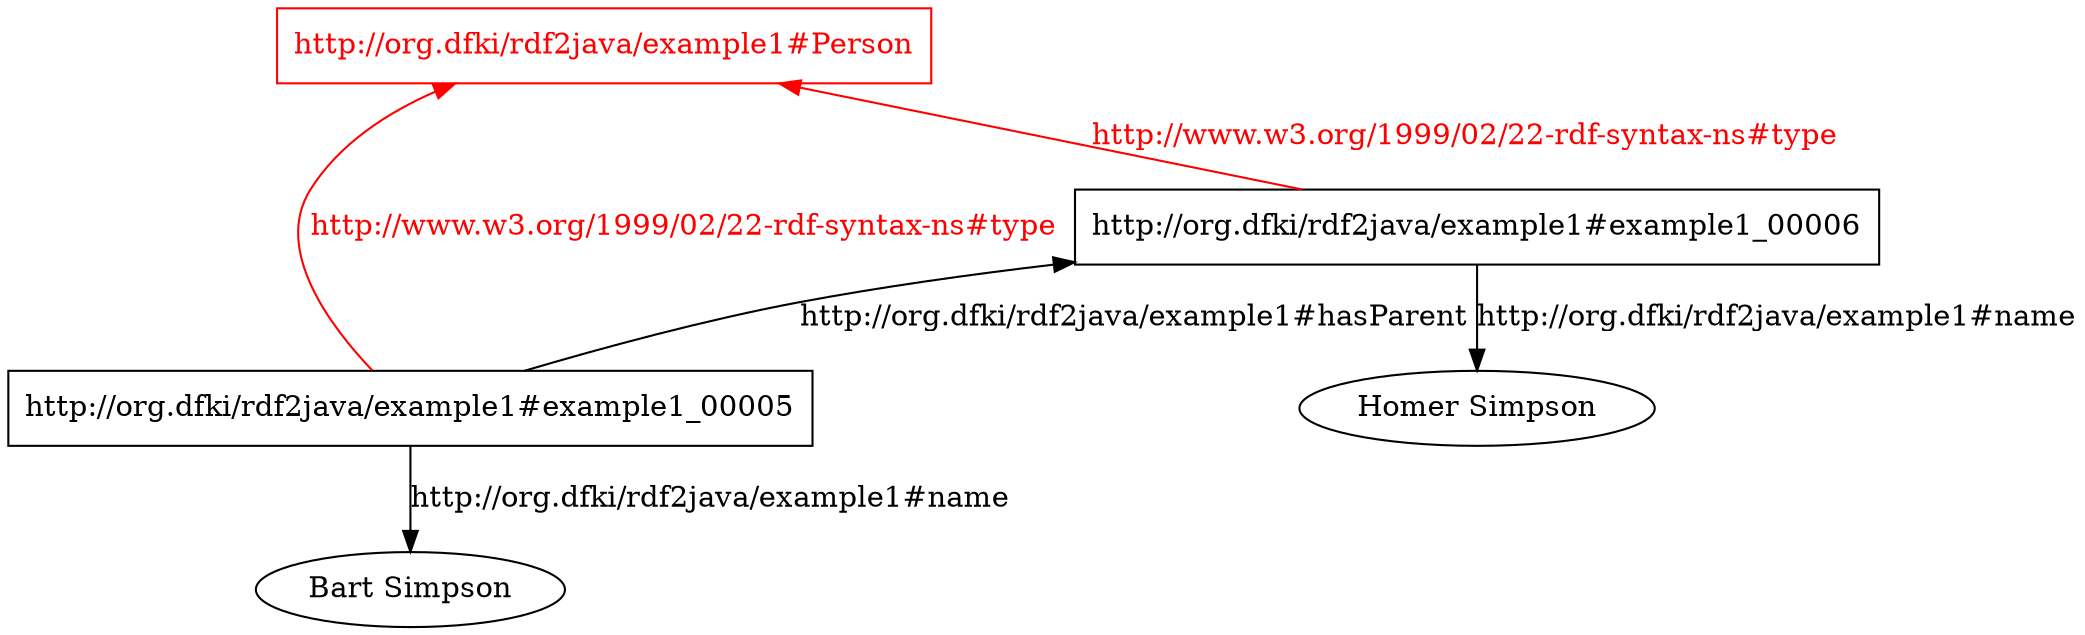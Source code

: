 digraph "example1" {

    graph [font="Arial"]

    "http://org.dfki/rdf2java/example1#Person" [shape=box, color="0.0,1.0,1.0", fontcolor="0.0,1.0,1.0"]

    "http://org.dfki/rdf2java/example1#example1_00005" [shape=box]
    "http://org.dfki/rdf2java/example1#Person" -> "http://org.dfki/rdf2java/example1#example1_00005" [dir=back, label="http://www.w3.org/1999/02/22-rdf-syntax-ns#type", color="0.0,1.0,1.0", fontcolor="0.0,1.0,1.0"]
    "http://org.dfki/rdf2java/example1#example1_00006" -> "http://org.dfki/rdf2java/example1#example1_00005" [dir=back, label="http://org.dfki/rdf2java/example1#hasParent"]
    "http://org.dfki/rdf2java/example1#example1_00005" -> "Bart Simpson" [label="http://org.dfki/rdf2java/example1#name"]

    "http://org.dfki/rdf2java/example1#example1_00006" [shape=box]
    "http://org.dfki/rdf2java/example1#Person" -> "http://org.dfki/rdf2java/example1#example1_00006" [dir=back, label="http://www.w3.org/1999/02/22-rdf-syntax-ns#type", color="0.0,1.0,1.0", fontcolor="0.0,1.0,1.0"]
    "http://org.dfki/rdf2java/example1#example1_00006" -> "Homer Simpson" [label="http://org.dfki/rdf2java/example1#name"]

}
